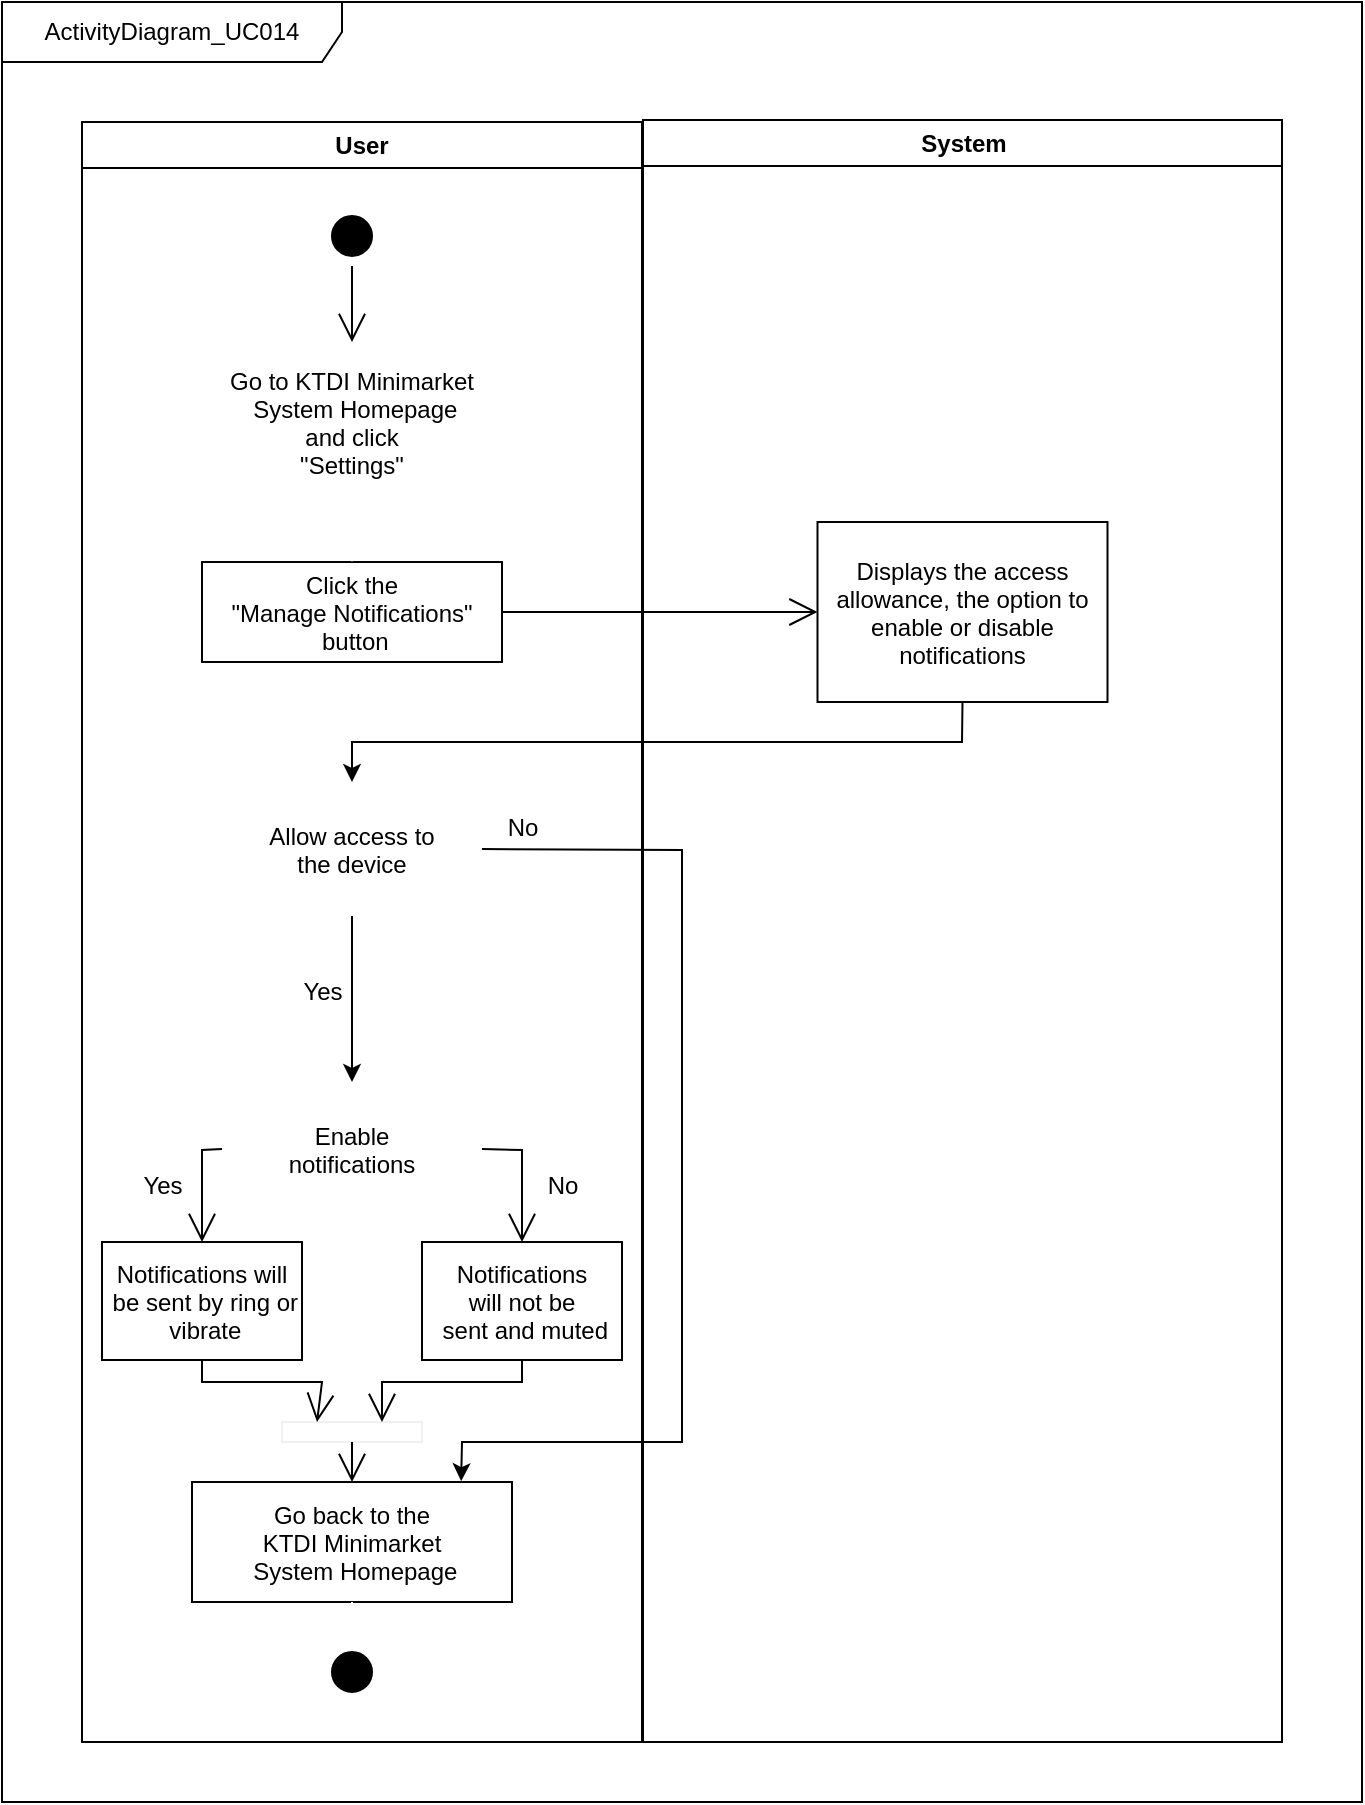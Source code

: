 <mxfile version="21.3.8" type="device">
  <diagram name="Page-1" id="bdramn715EQ3zsa3jN6O">
    <mxGraphModel dx="1050" dy="691" grid="1" gridSize="10" guides="1" tooltips="1" connect="1" arrows="1" fold="1" page="1" pageScale="1" pageWidth="850" pageHeight="1100" math="0" shadow="0">
      <root>
        <mxCell id="0" />
        <mxCell id="1" parent="0" />
        <mxCell id="FMrM_4cMwFXPyNiu1CsQ-1" value="ActivityDiagram_UC014" style="shape=umlFrame;whiteSpace=wrap;html=1;pointerEvents=0;width=170;height=30;" vertex="1" parent="1">
          <mxGeometry x="70" y="40" width="680" height="900" as="geometry" />
        </mxCell>
        <mxCell id="FMrM_4cMwFXPyNiu1CsQ-2" value="User" style="swimlane;whiteSpace=wrap" vertex="1" parent="1">
          <mxGeometry x="110" y="100" width="280" height="810" as="geometry" />
        </mxCell>
        <mxCell id="FMrM_4cMwFXPyNiu1CsQ-3" value="" style="ellipse;shape=startState;fillColor=#000000;strokeColor=#FFFFFF;" vertex="1" parent="FMrM_4cMwFXPyNiu1CsQ-2">
          <mxGeometry x="120" y="42" width="30" height="30" as="geometry" />
        </mxCell>
        <mxCell id="FMrM_4cMwFXPyNiu1CsQ-4" value="Go to KTDI Minimarket&#xa; System Homepage&#xa;and click &#xa;&quot;Settings&quot;" style="strokeColor=#FFFFFF;" vertex="1" parent="FMrM_4cMwFXPyNiu1CsQ-2">
          <mxGeometry x="60" y="110" width="150" height="80" as="geometry" />
        </mxCell>
        <mxCell id="FMrM_4cMwFXPyNiu1CsQ-5" value="Click the&#xa;&quot;Manage Notifications&quot;&#xa; button" style="" vertex="1" parent="FMrM_4cMwFXPyNiu1CsQ-2">
          <mxGeometry x="60" y="220" width="150" height="50" as="geometry" />
        </mxCell>
        <mxCell id="FMrM_4cMwFXPyNiu1CsQ-6" value="" style="endArrow=open;strokeColor=#FFFFFF;endFill=1;rounded=0" edge="1" parent="FMrM_4cMwFXPyNiu1CsQ-2" source="FMrM_4cMwFXPyNiu1CsQ-4" target="FMrM_4cMwFXPyNiu1CsQ-5">
          <mxGeometry relative="1" as="geometry" />
        </mxCell>
        <mxCell id="FMrM_4cMwFXPyNiu1CsQ-7" value="" style="endArrow=open;endFill=1;endSize=12;html=1;rounded=0;exitX=0.5;exitY=1;exitDx=0;exitDy=0;" edge="1" parent="FMrM_4cMwFXPyNiu1CsQ-2" source="FMrM_4cMwFXPyNiu1CsQ-3" target="FMrM_4cMwFXPyNiu1CsQ-4">
          <mxGeometry width="160" relative="1" as="geometry">
            <mxPoint x="295.5" y="272" as="sourcePoint" />
            <mxPoint x="455.5" y="272" as="targetPoint" />
          </mxGeometry>
        </mxCell>
        <mxCell id="FMrM_4cMwFXPyNiu1CsQ-10" value="" style="ellipse;shape=endState;fillColor=#000000;strokeColor=#FFFFFF;" vertex="1" parent="FMrM_4cMwFXPyNiu1CsQ-2">
          <mxGeometry x="120" y="760" width="30" height="30" as="geometry" />
        </mxCell>
        <mxCell id="FMrM_4cMwFXPyNiu1CsQ-11" value="Go back to the&#xa;KTDI Minimarket&#xa; System Homepage" style="" vertex="1" parent="FMrM_4cMwFXPyNiu1CsQ-2">
          <mxGeometry x="55" y="680" width="160" height="60" as="geometry" />
        </mxCell>
        <mxCell id="FMrM_4cMwFXPyNiu1CsQ-12" value="" style="endArrow=open;strokeColor=#FFFFFF;endFill=1;rounded=0" edge="1" parent="FMrM_4cMwFXPyNiu1CsQ-2" source="FMrM_4cMwFXPyNiu1CsQ-11" target="FMrM_4cMwFXPyNiu1CsQ-10">
          <mxGeometry relative="1" as="geometry" />
        </mxCell>
        <mxCell id="FMrM_4cMwFXPyNiu1CsQ-14" value="Enable&#xa;notifications" style="rhombus;fillColor=none;strokeColor=#FFFFFF;" vertex="1" parent="FMrM_4cMwFXPyNiu1CsQ-2">
          <mxGeometry x="70" y="480" width="130" height="67" as="geometry" />
        </mxCell>
        <mxCell id="FMrM_4cMwFXPyNiu1CsQ-15" value="Notifications will&#xa; be sent by ring or&#xa; vibrate" style="" vertex="1" parent="FMrM_4cMwFXPyNiu1CsQ-2">
          <mxGeometry x="10" y="560" width="100" height="59" as="geometry" />
        </mxCell>
        <mxCell id="FMrM_4cMwFXPyNiu1CsQ-16" value="" style="endArrow=open;endFill=1;endSize=12;html=1;rounded=0;exitX=0;exitY=0.5;exitDx=0;exitDy=0;entryX=0.5;entryY=0;entryDx=0;entryDy=0;" edge="1" parent="FMrM_4cMwFXPyNiu1CsQ-2" source="FMrM_4cMwFXPyNiu1CsQ-14" target="FMrM_4cMwFXPyNiu1CsQ-15">
          <mxGeometry width="160" relative="1" as="geometry">
            <mxPoint x="320" y="550" as="sourcePoint" />
            <mxPoint x="480" y="550" as="targetPoint" />
            <Array as="points">
              <mxPoint x="60" y="514" />
            </Array>
          </mxGeometry>
        </mxCell>
        <mxCell id="FMrM_4cMwFXPyNiu1CsQ-17" value="Notifications &#xa;will not be&#xa; sent and muted" style="" vertex="1" parent="FMrM_4cMwFXPyNiu1CsQ-2">
          <mxGeometry x="170" y="560" width="100" height="59" as="geometry" />
        </mxCell>
        <mxCell id="FMrM_4cMwFXPyNiu1CsQ-18" value="" style="endArrow=open;endFill=1;endSize=12;html=1;rounded=0;exitX=1;exitY=0.5;exitDx=0;exitDy=0;entryX=0.5;entryY=0;entryDx=0;entryDy=0;" edge="1" parent="FMrM_4cMwFXPyNiu1CsQ-2" source="FMrM_4cMwFXPyNiu1CsQ-14" target="FMrM_4cMwFXPyNiu1CsQ-17">
          <mxGeometry width="160" relative="1" as="geometry">
            <mxPoint x="320" y="550" as="sourcePoint" />
            <mxPoint x="480" y="550" as="targetPoint" />
            <Array as="points">
              <mxPoint x="220" y="514" />
            </Array>
          </mxGeometry>
        </mxCell>
        <mxCell id="FMrM_4cMwFXPyNiu1CsQ-19" value="" style="html=1;points=[];perimeter=orthogonalPerimeter;outlineConnect=0;targetShapes=umlLifeline;portConstraint=eastwest;newEdgeStyle={&quot;edgeStyle&quot;:&quot;elbowEdgeStyle&quot;,&quot;elbow&quot;:&quot;vertical&quot;,&quot;curved&quot;:0,&quot;rounded&quot;:0};direction=south;strokeColor=#F0F0F0;fillColor=#FFFFFF;" vertex="1" parent="FMrM_4cMwFXPyNiu1CsQ-2">
          <mxGeometry x="100" y="650" width="70" height="10" as="geometry" />
        </mxCell>
        <mxCell id="FMrM_4cMwFXPyNiu1CsQ-20" value="Yes" style="text;html=1;align=center;verticalAlign=middle;resizable=0;points=[];autosize=1;strokeColor=none;fillColor=none;" vertex="1" parent="FMrM_4cMwFXPyNiu1CsQ-2">
          <mxGeometry x="20" y="517" width="40" height="30" as="geometry" />
        </mxCell>
        <mxCell id="FMrM_4cMwFXPyNiu1CsQ-21" value="No" style="text;html=1;align=center;verticalAlign=middle;resizable=0;points=[];autosize=1;strokeColor=none;fillColor=none;" vertex="1" parent="FMrM_4cMwFXPyNiu1CsQ-2">
          <mxGeometry x="220" y="517" width="40" height="30" as="geometry" />
        </mxCell>
        <mxCell id="FMrM_4cMwFXPyNiu1CsQ-22" value="" style="endArrow=open;endFill=1;endSize=12;html=1;rounded=0;exitX=0.5;exitY=1;exitDx=0;exitDy=0;entryX=0;entryY=0.75;entryDx=0;entryDy=0;entryPerimeter=0;" edge="1" parent="FMrM_4cMwFXPyNiu1CsQ-2" source="FMrM_4cMwFXPyNiu1CsQ-15" target="FMrM_4cMwFXPyNiu1CsQ-19">
          <mxGeometry width="160" relative="1" as="geometry">
            <mxPoint x="320" y="550" as="sourcePoint" />
            <mxPoint x="480" y="550" as="targetPoint" />
            <Array as="points">
              <mxPoint x="60" y="630" />
              <mxPoint x="120" y="630" />
            </Array>
          </mxGeometry>
        </mxCell>
        <mxCell id="FMrM_4cMwFXPyNiu1CsQ-23" value="" style="endArrow=open;endFill=1;endSize=12;html=1;rounded=0;exitX=0.5;exitY=1;exitDx=0;exitDy=0;" edge="1" parent="FMrM_4cMwFXPyNiu1CsQ-2" source="FMrM_4cMwFXPyNiu1CsQ-17" target="FMrM_4cMwFXPyNiu1CsQ-19">
          <mxGeometry width="160" relative="1" as="geometry">
            <mxPoint x="210" y="620" as="sourcePoint" />
            <mxPoint x="480" y="550" as="targetPoint" />
            <Array as="points">
              <mxPoint x="220" y="630" />
              <mxPoint x="150" y="630" />
            </Array>
          </mxGeometry>
        </mxCell>
        <mxCell id="FMrM_4cMwFXPyNiu1CsQ-24" value="" style="endArrow=open;endFill=1;endSize=12;html=1;rounded=0;entryX=0.5;entryY=0;entryDx=0;entryDy=0;" edge="1" parent="FMrM_4cMwFXPyNiu1CsQ-2" source="FMrM_4cMwFXPyNiu1CsQ-19" target="FMrM_4cMwFXPyNiu1CsQ-11">
          <mxGeometry width="160" relative="1" as="geometry">
            <mxPoint x="320" y="550" as="sourcePoint" />
            <mxPoint x="480" y="550" as="targetPoint" />
          </mxGeometry>
        </mxCell>
        <mxCell id="FMrM_4cMwFXPyNiu1CsQ-32" value="Allow access to&#xa;the device" style="rhombus;fillColor=none;strokeColor=#FFFFFF;" vertex="1" parent="FMrM_4cMwFXPyNiu1CsQ-2">
          <mxGeometry x="70" y="330" width="130" height="67" as="geometry" />
        </mxCell>
        <mxCell id="FMrM_4cMwFXPyNiu1CsQ-37" value="" style="endArrow=classic;html=1;rounded=0;exitX=0.5;exitY=1;exitDx=0;exitDy=0;entryX=0.5;entryY=0;entryDx=0;entryDy=0;" edge="1" parent="FMrM_4cMwFXPyNiu1CsQ-2" source="FMrM_4cMwFXPyNiu1CsQ-32" target="FMrM_4cMwFXPyNiu1CsQ-14">
          <mxGeometry width="50" height="50" relative="1" as="geometry">
            <mxPoint x="290" y="520" as="sourcePoint" />
            <mxPoint x="340" y="470" as="targetPoint" />
          </mxGeometry>
        </mxCell>
        <mxCell id="FMrM_4cMwFXPyNiu1CsQ-38" value="" style="endArrow=classic;html=1;rounded=0;exitX=1;exitY=0.5;exitDx=0;exitDy=0;entryX=0.841;entryY=-0.007;entryDx=0;entryDy=0;entryPerimeter=0;" edge="1" parent="FMrM_4cMwFXPyNiu1CsQ-2" source="FMrM_4cMwFXPyNiu1CsQ-32" target="FMrM_4cMwFXPyNiu1CsQ-11">
          <mxGeometry width="50" height="50" relative="1" as="geometry">
            <mxPoint x="290" y="520" as="sourcePoint" />
            <mxPoint x="340" y="470" as="targetPoint" />
            <Array as="points">
              <mxPoint x="300" y="364" />
              <mxPoint x="300" y="660" />
              <mxPoint x="190" y="660" />
            </Array>
          </mxGeometry>
        </mxCell>
        <mxCell id="FMrM_4cMwFXPyNiu1CsQ-40" value="Yes" style="text;html=1;align=center;verticalAlign=middle;resizable=0;points=[];autosize=1;strokeColor=none;fillColor=none;" vertex="1" parent="FMrM_4cMwFXPyNiu1CsQ-2">
          <mxGeometry x="100" y="420" width="40" height="30" as="geometry" />
        </mxCell>
        <mxCell id="FMrM_4cMwFXPyNiu1CsQ-39" value="No" style="text;html=1;align=center;verticalAlign=middle;resizable=0;points=[];autosize=1;strokeColor=none;fillColor=none;" vertex="1" parent="FMrM_4cMwFXPyNiu1CsQ-2">
          <mxGeometry x="200" y="338" width="40" height="30" as="geometry" />
        </mxCell>
        <mxCell id="FMrM_4cMwFXPyNiu1CsQ-25" value="System" style="swimlane;whiteSpace=wrap" vertex="1" parent="1">
          <mxGeometry x="390.5" y="99" width="319.5" height="811" as="geometry" />
        </mxCell>
        <mxCell id="FMrM_4cMwFXPyNiu1CsQ-26" value="Displays the access&#xa;allowance, the option to&#xa;enable or disable&#xa;notifications" style="" vertex="1" parent="FMrM_4cMwFXPyNiu1CsQ-25">
          <mxGeometry x="87.25" y="201" width="145" height="90" as="geometry" />
        </mxCell>
        <mxCell id="FMrM_4cMwFXPyNiu1CsQ-28" value="" style="endArrow=open;endFill=1;endSize=12;html=1;rounded=0;exitX=1;exitY=0.5;exitDx=0;exitDy=0;entryX=0;entryY=0.5;entryDx=0;entryDy=0;" edge="1" parent="1" source="FMrM_4cMwFXPyNiu1CsQ-5" target="FMrM_4cMwFXPyNiu1CsQ-26">
          <mxGeometry width="160" relative="1" as="geometry">
            <mxPoint x="405.5" y="372" as="sourcePoint" />
            <mxPoint x="565.5" y="372" as="targetPoint" />
          </mxGeometry>
        </mxCell>
        <mxCell id="FMrM_4cMwFXPyNiu1CsQ-34" value="" style="endArrow=classic;html=1;rounded=0;exitX=0.5;exitY=1;exitDx=0;exitDy=0;entryX=0.5;entryY=0;entryDx=0;entryDy=0;" edge="1" parent="1" source="FMrM_4cMwFXPyNiu1CsQ-26" target="FMrM_4cMwFXPyNiu1CsQ-32">
          <mxGeometry width="50" height="50" relative="1" as="geometry">
            <mxPoint x="400" y="520" as="sourcePoint" />
            <mxPoint x="450" y="470" as="targetPoint" />
            <Array as="points">
              <mxPoint x="550" y="410" />
              <mxPoint x="245" y="410" />
            </Array>
          </mxGeometry>
        </mxCell>
      </root>
    </mxGraphModel>
  </diagram>
</mxfile>
